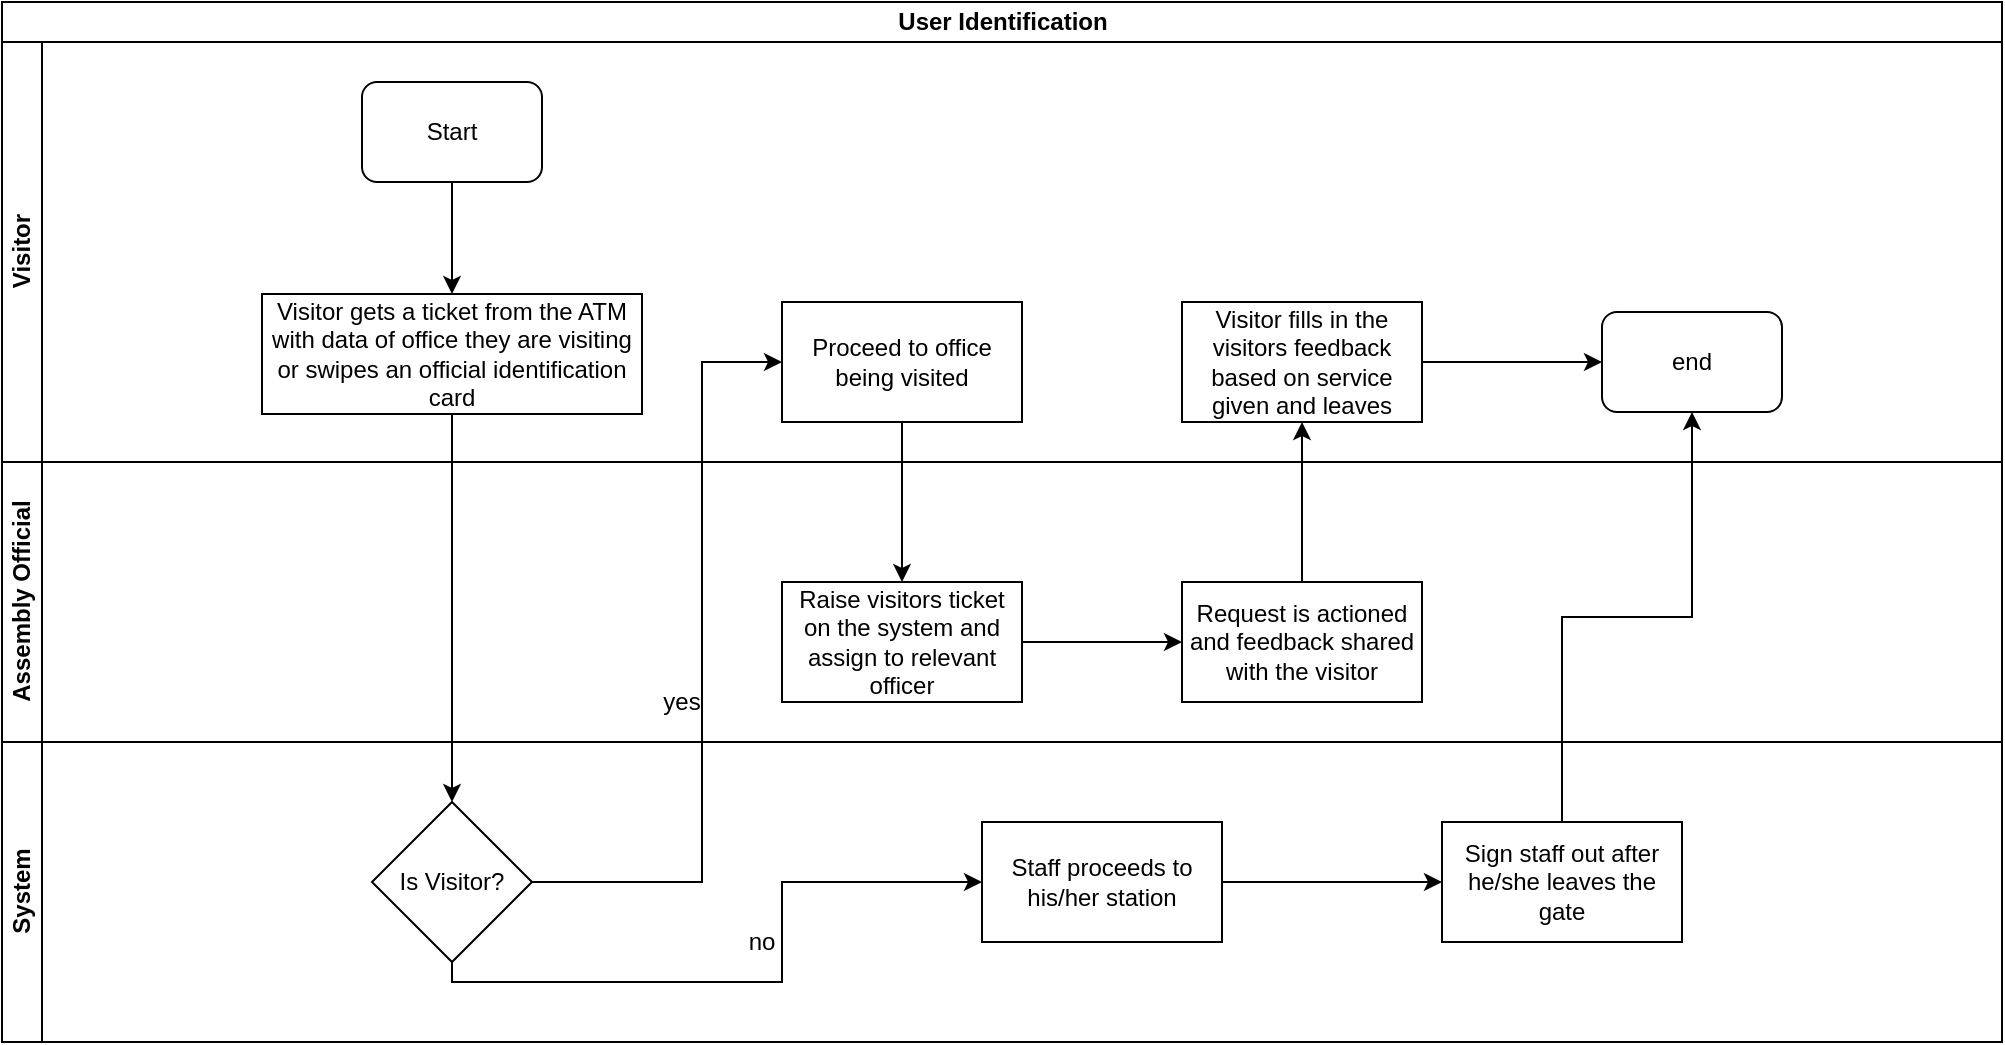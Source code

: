 <mxfile version="13.7.7" type="github">
  <diagram id="81YpzC_83BNfYNc4djCM" name="Page-1">
    <mxGraphModel dx="910" dy="487" grid="1" gridSize="10" guides="1" tooltips="1" connect="1" arrows="1" fold="1" page="1" pageScale="1" pageWidth="1169" pageHeight="827" math="0" shadow="0">
      <root>
        <mxCell id="0" />
        <mxCell id="1" parent="0" />
        <mxCell id="Zg9ji1YqqEVHYiAWaqbM-1" value="User Identification" style="swimlane;html=1;childLayout=stackLayout;resizeParent=1;resizeParentMax=0;horizontal=1;startSize=20;horizontalStack=0;" vertex="1" parent="1">
          <mxGeometry x="50" y="40" width="1000" height="520" as="geometry" />
        </mxCell>
        <mxCell id="Zg9ji1YqqEVHYiAWaqbM-2" value="Visitor" style="swimlane;html=1;startSize=20;horizontal=0;" vertex="1" parent="Zg9ji1YqqEVHYiAWaqbM-1">
          <mxGeometry y="20" width="1000" height="210" as="geometry" />
        </mxCell>
        <mxCell id="Zg9ji1YqqEVHYiAWaqbM-5" value="Start" style="rounded=1;whiteSpace=wrap;html=1;" vertex="1" parent="Zg9ji1YqqEVHYiAWaqbM-2">
          <mxGeometry x="180" y="20" width="90" height="50" as="geometry" />
        </mxCell>
        <mxCell id="Zg9ji1YqqEVHYiAWaqbM-18" value="end" style="rounded=1;whiteSpace=wrap;html=1;" vertex="1" parent="Zg9ji1YqqEVHYiAWaqbM-2">
          <mxGeometry x="800" y="135" width="90" height="50" as="geometry" />
        </mxCell>
        <mxCell id="Zg9ji1YqqEVHYiAWaqbM-8" value="Visitor gets a ticket from the ATM with data of office they are visiting or swipes an official identification card" style="rounded=0;whiteSpace=wrap;html=1;" vertex="1" parent="Zg9ji1YqqEVHYiAWaqbM-2">
          <mxGeometry x="130" y="126" width="190" height="60" as="geometry" />
        </mxCell>
        <mxCell id="Zg9ji1YqqEVHYiAWaqbM-7" value="" style="edgeStyle=orthogonalEdgeStyle;rounded=0;orthogonalLoop=1;jettySize=auto;html=1;entryX=0.5;entryY=0;entryDx=0;entryDy=0;" edge="1" parent="Zg9ji1YqqEVHYiAWaqbM-2" source="Zg9ji1YqqEVHYiAWaqbM-5" target="Zg9ji1YqqEVHYiAWaqbM-8">
          <mxGeometry relative="1" as="geometry">
            <mxPoint x="225" y="145" as="targetPoint" />
          </mxGeometry>
        </mxCell>
        <mxCell id="Zg9ji1YqqEVHYiAWaqbM-11" value="Proceed to office being visited" style="whiteSpace=wrap;html=1;rounded=0;" vertex="1" parent="Zg9ji1YqqEVHYiAWaqbM-2">
          <mxGeometry x="390" y="130" width="120" height="60" as="geometry" />
        </mxCell>
        <mxCell id="Zg9ji1YqqEVHYiAWaqbM-3" value="Assembly Official" style="swimlane;html=1;startSize=20;horizontal=0;" vertex="1" parent="Zg9ji1YqqEVHYiAWaqbM-1">
          <mxGeometry y="230" width="1000" height="140" as="geometry" />
        </mxCell>
        <mxCell id="Zg9ji1YqqEVHYiAWaqbM-13" value="yes" style="text;html=1;strokeColor=none;fillColor=none;align=center;verticalAlign=middle;whiteSpace=wrap;rounded=0;" vertex="1" parent="Zg9ji1YqqEVHYiAWaqbM-3">
          <mxGeometry x="320" y="110" width="40" height="20" as="geometry" />
        </mxCell>
        <mxCell id="Zg9ji1YqqEVHYiAWaqbM-33" value="Raise visitors ticket on the system and assign to relevant officer" style="whiteSpace=wrap;html=1;rounded=0;" vertex="1" parent="Zg9ji1YqqEVHYiAWaqbM-3">
          <mxGeometry x="390" y="60" width="120" height="60" as="geometry" />
        </mxCell>
        <mxCell id="Zg9ji1YqqEVHYiAWaqbM-4" value="System" style="swimlane;html=1;startSize=20;horizontal=0;" vertex="1" parent="Zg9ji1YqqEVHYiAWaqbM-1">
          <mxGeometry y="370" width="1000" height="150" as="geometry" />
        </mxCell>
        <mxCell id="Zg9ji1YqqEVHYiAWaqbM-29" value="Sign staff out after he/she leaves the gate" style="whiteSpace=wrap;html=1;rounded=0;" vertex="1" parent="Zg9ji1YqqEVHYiAWaqbM-4">
          <mxGeometry x="720" y="40" width="120" height="60" as="geometry" />
        </mxCell>
        <mxCell id="Zg9ji1YqqEVHYiAWaqbM-24" value="Staff proceeds to his/her station" style="whiteSpace=wrap;html=1;rounded=0;" vertex="1" parent="Zg9ji1YqqEVHYiAWaqbM-4">
          <mxGeometry x="490" y="40" width="120" height="60" as="geometry" />
        </mxCell>
        <mxCell id="Zg9ji1YqqEVHYiAWaqbM-9" value="Is Visitor?" style="rhombus;whiteSpace=wrap;html=1;rounded=0;" vertex="1" parent="Zg9ji1YqqEVHYiAWaqbM-4">
          <mxGeometry x="185" y="30" width="80" height="80" as="geometry" />
        </mxCell>
        <mxCell id="Zg9ji1YqqEVHYiAWaqbM-25" value="" style="edgeStyle=orthogonalEdgeStyle;rounded=0;orthogonalLoop=1;jettySize=auto;html=1;" edge="1" parent="Zg9ji1YqqEVHYiAWaqbM-4" source="Zg9ji1YqqEVHYiAWaqbM-9" target="Zg9ji1YqqEVHYiAWaqbM-24">
          <mxGeometry relative="1" as="geometry">
            <Array as="points">
              <mxPoint x="225" y="120" />
              <mxPoint x="390" y="120" />
              <mxPoint x="390" y="70" />
            </Array>
          </mxGeometry>
        </mxCell>
        <mxCell id="Zg9ji1YqqEVHYiAWaqbM-28" value="no" style="text;html=1;strokeColor=none;fillColor=none;align=center;verticalAlign=middle;whiteSpace=wrap;rounded=0;" vertex="1" parent="Zg9ji1YqqEVHYiAWaqbM-4">
          <mxGeometry x="360" y="90" width="40" height="20" as="geometry" />
        </mxCell>
        <mxCell id="Zg9ji1YqqEVHYiAWaqbM-30" value="" style="edgeStyle=orthogonalEdgeStyle;rounded=0;orthogonalLoop=1;jettySize=auto;html=1;" edge="1" parent="Zg9ji1YqqEVHYiAWaqbM-4" source="Zg9ji1YqqEVHYiAWaqbM-24" target="Zg9ji1YqqEVHYiAWaqbM-29">
          <mxGeometry relative="1" as="geometry" />
        </mxCell>
        <mxCell id="Zg9ji1YqqEVHYiAWaqbM-10" value="" style="edgeStyle=orthogonalEdgeStyle;rounded=0;orthogonalLoop=1;jettySize=auto;html=1;" edge="1" parent="Zg9ji1YqqEVHYiAWaqbM-1" source="Zg9ji1YqqEVHYiAWaqbM-8" target="Zg9ji1YqqEVHYiAWaqbM-9">
          <mxGeometry relative="1" as="geometry" />
        </mxCell>
        <mxCell id="Zg9ji1YqqEVHYiAWaqbM-12" value="" style="edgeStyle=orthogonalEdgeStyle;rounded=0;orthogonalLoop=1;jettySize=auto;html=1;" edge="1" parent="Zg9ji1YqqEVHYiAWaqbM-1" source="Zg9ji1YqqEVHYiAWaqbM-9" target="Zg9ji1YqqEVHYiAWaqbM-11">
          <mxGeometry relative="1" as="geometry">
            <Array as="points">
              <mxPoint x="350" y="440" />
              <mxPoint x="350" y="180" />
            </Array>
          </mxGeometry>
        </mxCell>
        <mxCell id="Zg9ji1YqqEVHYiAWaqbM-34" value="" style="edgeStyle=orthogonalEdgeStyle;rounded=0;orthogonalLoop=1;jettySize=auto;html=1;" edge="1" parent="Zg9ji1YqqEVHYiAWaqbM-1" source="Zg9ji1YqqEVHYiAWaqbM-11" target="Zg9ji1YqqEVHYiAWaqbM-33">
          <mxGeometry relative="1" as="geometry" />
        </mxCell>
        <mxCell id="Zg9ji1YqqEVHYiAWaqbM-32" value="" style="edgeStyle=orthogonalEdgeStyle;rounded=0;orthogonalLoop=1;jettySize=auto;html=1;entryX=0.5;entryY=1;entryDx=0;entryDy=0;" edge="1" parent="Zg9ji1YqqEVHYiAWaqbM-1" source="Zg9ji1YqqEVHYiAWaqbM-29" target="Zg9ji1YqqEVHYiAWaqbM-18">
          <mxGeometry relative="1" as="geometry">
            <mxPoint x="850" y="340" as="targetPoint" />
          </mxGeometry>
        </mxCell>
        <mxCell id="Zg9ji1YqqEVHYiAWaqbM-17" value="" style="edgeStyle=orthogonalEdgeStyle;rounded=0;orthogonalLoop=1;jettySize=auto;html=1;entryX=0;entryY=0.5;entryDx=0;entryDy=0;" edge="1" parent="1" source="Zg9ji1YqqEVHYiAWaqbM-14" target="Zg9ji1YqqEVHYiAWaqbM-18">
          <mxGeometry relative="1" as="geometry">
            <mxPoint x="850" y="220" as="targetPoint" />
          </mxGeometry>
        </mxCell>
        <mxCell id="Zg9ji1YqqEVHYiAWaqbM-14" value="Visitor fills in the visitors feedback based on service given and leaves" style="whiteSpace=wrap;html=1;rounded=0;" vertex="1" parent="1">
          <mxGeometry x="640" y="190" width="120" height="60" as="geometry" />
        </mxCell>
        <mxCell id="Zg9ji1YqqEVHYiAWaqbM-37" value="" style="edgeStyle=orthogonalEdgeStyle;rounded=0;orthogonalLoop=1;jettySize=auto;html=1;" edge="1" parent="1" source="Zg9ji1YqqEVHYiAWaqbM-35" target="Zg9ji1YqqEVHYiAWaqbM-14">
          <mxGeometry relative="1" as="geometry" />
        </mxCell>
        <mxCell id="Zg9ji1YqqEVHYiAWaqbM-35" value="Request is actioned and feedback shared with the visitor" style="whiteSpace=wrap;html=1;rounded=0;" vertex="1" parent="1">
          <mxGeometry x="640" y="330" width="120" height="60" as="geometry" />
        </mxCell>
        <mxCell id="Zg9ji1YqqEVHYiAWaqbM-36" value="" style="edgeStyle=orthogonalEdgeStyle;rounded=0;orthogonalLoop=1;jettySize=auto;html=1;" edge="1" parent="1" source="Zg9ji1YqqEVHYiAWaqbM-33" target="Zg9ji1YqqEVHYiAWaqbM-35">
          <mxGeometry relative="1" as="geometry" />
        </mxCell>
      </root>
    </mxGraphModel>
  </diagram>
</mxfile>
